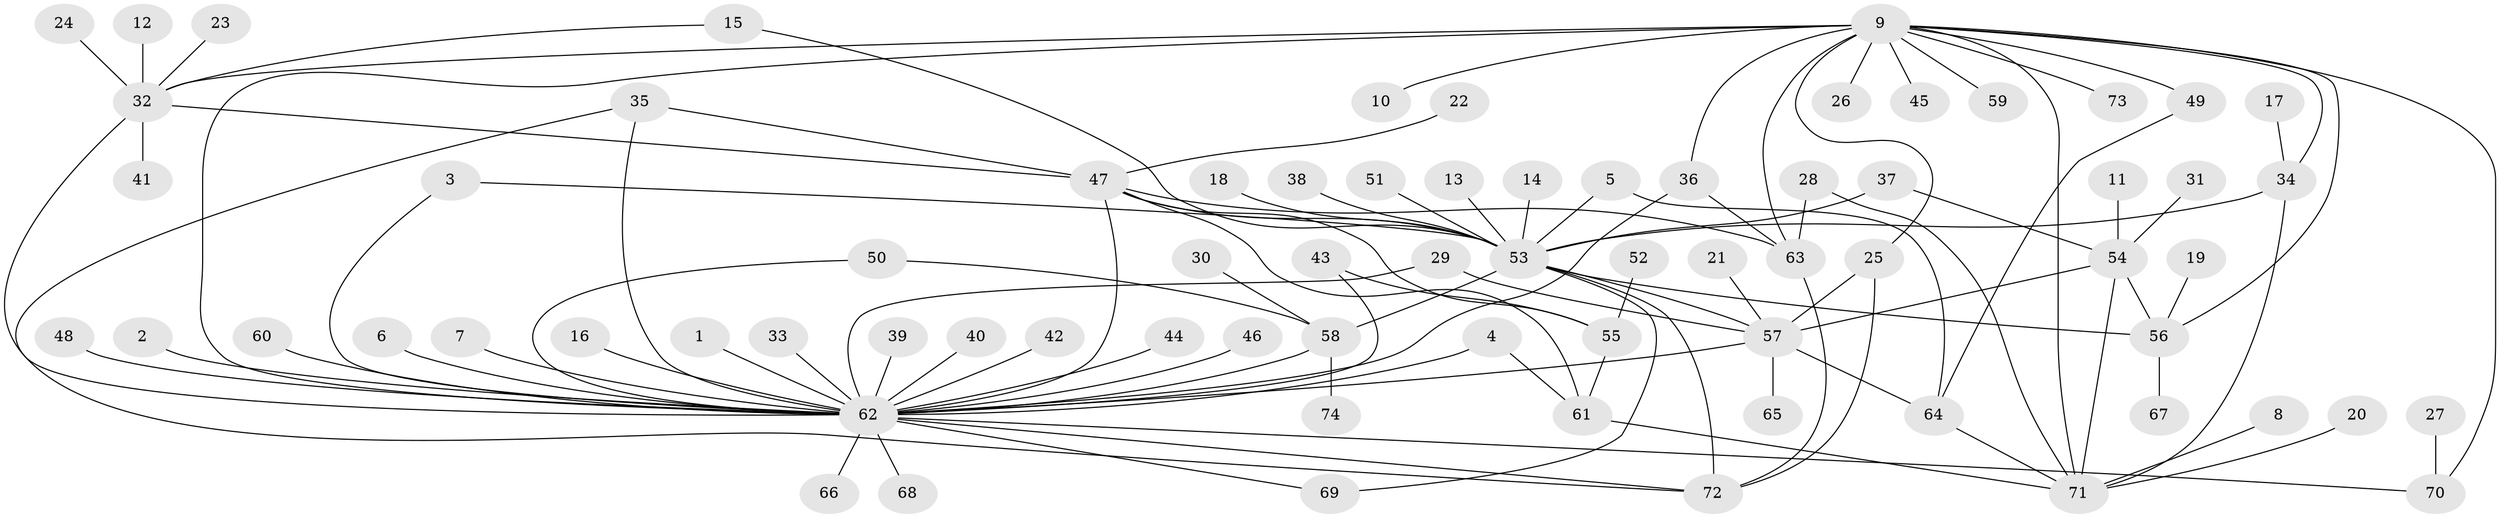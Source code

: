 // original degree distribution, {16: 0.006756756756756757, 3: 0.12162162162162163, 37: 0.006756756756756757, 8: 0.006756756756756757, 1: 0.5, 5: 0.033783783783783786, 6: 0.006756756756756757, 7: 0.006756756756756757, 2: 0.23648648648648649, 4: 0.0472972972972973, 10: 0.006756756756756757, 19: 0.006756756756756757, 9: 0.006756756756756757, 11: 0.006756756756756757}
// Generated by graph-tools (version 1.1) at 2025/26/03/09/25 03:26:05]
// undirected, 74 vertices, 106 edges
graph export_dot {
graph [start="1"]
  node [color=gray90,style=filled];
  1;
  2;
  3;
  4;
  5;
  6;
  7;
  8;
  9;
  10;
  11;
  12;
  13;
  14;
  15;
  16;
  17;
  18;
  19;
  20;
  21;
  22;
  23;
  24;
  25;
  26;
  27;
  28;
  29;
  30;
  31;
  32;
  33;
  34;
  35;
  36;
  37;
  38;
  39;
  40;
  41;
  42;
  43;
  44;
  45;
  46;
  47;
  48;
  49;
  50;
  51;
  52;
  53;
  54;
  55;
  56;
  57;
  58;
  59;
  60;
  61;
  62;
  63;
  64;
  65;
  66;
  67;
  68;
  69;
  70;
  71;
  72;
  73;
  74;
  1 -- 62 [weight=1.0];
  2 -- 62 [weight=1.0];
  3 -- 53 [weight=1.0];
  3 -- 62 [weight=1.0];
  4 -- 61 [weight=1.0];
  4 -- 62 [weight=2.0];
  5 -- 53 [weight=1.0];
  5 -- 64 [weight=1.0];
  6 -- 62 [weight=1.0];
  7 -- 62 [weight=1.0];
  8 -- 71 [weight=1.0];
  9 -- 10 [weight=1.0];
  9 -- 25 [weight=1.0];
  9 -- 26 [weight=1.0];
  9 -- 32 [weight=1.0];
  9 -- 34 [weight=1.0];
  9 -- 36 [weight=1.0];
  9 -- 45 [weight=1.0];
  9 -- 49 [weight=1.0];
  9 -- 56 [weight=1.0];
  9 -- 59 [weight=1.0];
  9 -- 62 [weight=2.0];
  9 -- 63 [weight=1.0];
  9 -- 70 [weight=1.0];
  9 -- 71 [weight=1.0];
  9 -- 73 [weight=1.0];
  11 -- 54 [weight=1.0];
  12 -- 32 [weight=1.0];
  13 -- 53 [weight=1.0];
  14 -- 53 [weight=1.0];
  15 -- 32 [weight=1.0];
  15 -- 53 [weight=1.0];
  16 -- 62 [weight=1.0];
  17 -- 34 [weight=1.0];
  18 -- 53 [weight=1.0];
  19 -- 56 [weight=1.0];
  20 -- 71 [weight=1.0];
  21 -- 57 [weight=1.0];
  22 -- 47 [weight=1.0];
  23 -- 32 [weight=1.0];
  24 -- 32 [weight=1.0];
  25 -- 57 [weight=1.0];
  25 -- 72 [weight=1.0];
  27 -- 70 [weight=1.0];
  28 -- 63 [weight=1.0];
  28 -- 71 [weight=1.0];
  29 -- 57 [weight=1.0];
  29 -- 62 [weight=1.0];
  30 -- 58 [weight=1.0];
  31 -- 54 [weight=1.0];
  32 -- 41 [weight=1.0];
  32 -- 47 [weight=1.0];
  32 -- 62 [weight=1.0];
  33 -- 62 [weight=1.0];
  34 -- 53 [weight=1.0];
  34 -- 71 [weight=1.0];
  35 -- 47 [weight=1.0];
  35 -- 62 [weight=1.0];
  35 -- 72 [weight=1.0];
  36 -- 62 [weight=1.0];
  36 -- 63 [weight=1.0];
  37 -- 53 [weight=1.0];
  37 -- 54 [weight=1.0];
  38 -- 53 [weight=1.0];
  39 -- 62 [weight=1.0];
  40 -- 62 [weight=1.0];
  42 -- 62 [weight=1.0];
  43 -- 55 [weight=1.0];
  43 -- 62 [weight=1.0];
  44 -- 62 [weight=1.0];
  46 -- 62 [weight=1.0];
  47 -- 53 [weight=1.0];
  47 -- 55 [weight=1.0];
  47 -- 61 [weight=1.0];
  47 -- 62 [weight=1.0];
  47 -- 63 [weight=1.0];
  48 -- 62 [weight=1.0];
  49 -- 64 [weight=1.0];
  50 -- 58 [weight=1.0];
  50 -- 62 [weight=1.0];
  51 -- 53 [weight=1.0];
  52 -- 55 [weight=1.0];
  53 -- 56 [weight=1.0];
  53 -- 57 [weight=2.0];
  53 -- 58 [weight=1.0];
  53 -- 69 [weight=1.0];
  53 -- 72 [weight=1.0];
  54 -- 56 [weight=1.0];
  54 -- 57 [weight=1.0];
  54 -- 71 [weight=1.0];
  55 -- 61 [weight=1.0];
  56 -- 67 [weight=1.0];
  57 -- 62 [weight=1.0];
  57 -- 64 [weight=1.0];
  57 -- 65 [weight=1.0];
  58 -- 62 [weight=1.0];
  58 -- 74 [weight=1.0];
  60 -- 62 [weight=1.0];
  61 -- 71 [weight=1.0];
  62 -- 66 [weight=1.0];
  62 -- 68 [weight=1.0];
  62 -- 69 [weight=1.0];
  62 -- 70 [weight=1.0];
  62 -- 72 [weight=1.0];
  63 -- 72 [weight=1.0];
  64 -- 71 [weight=1.0];
}
